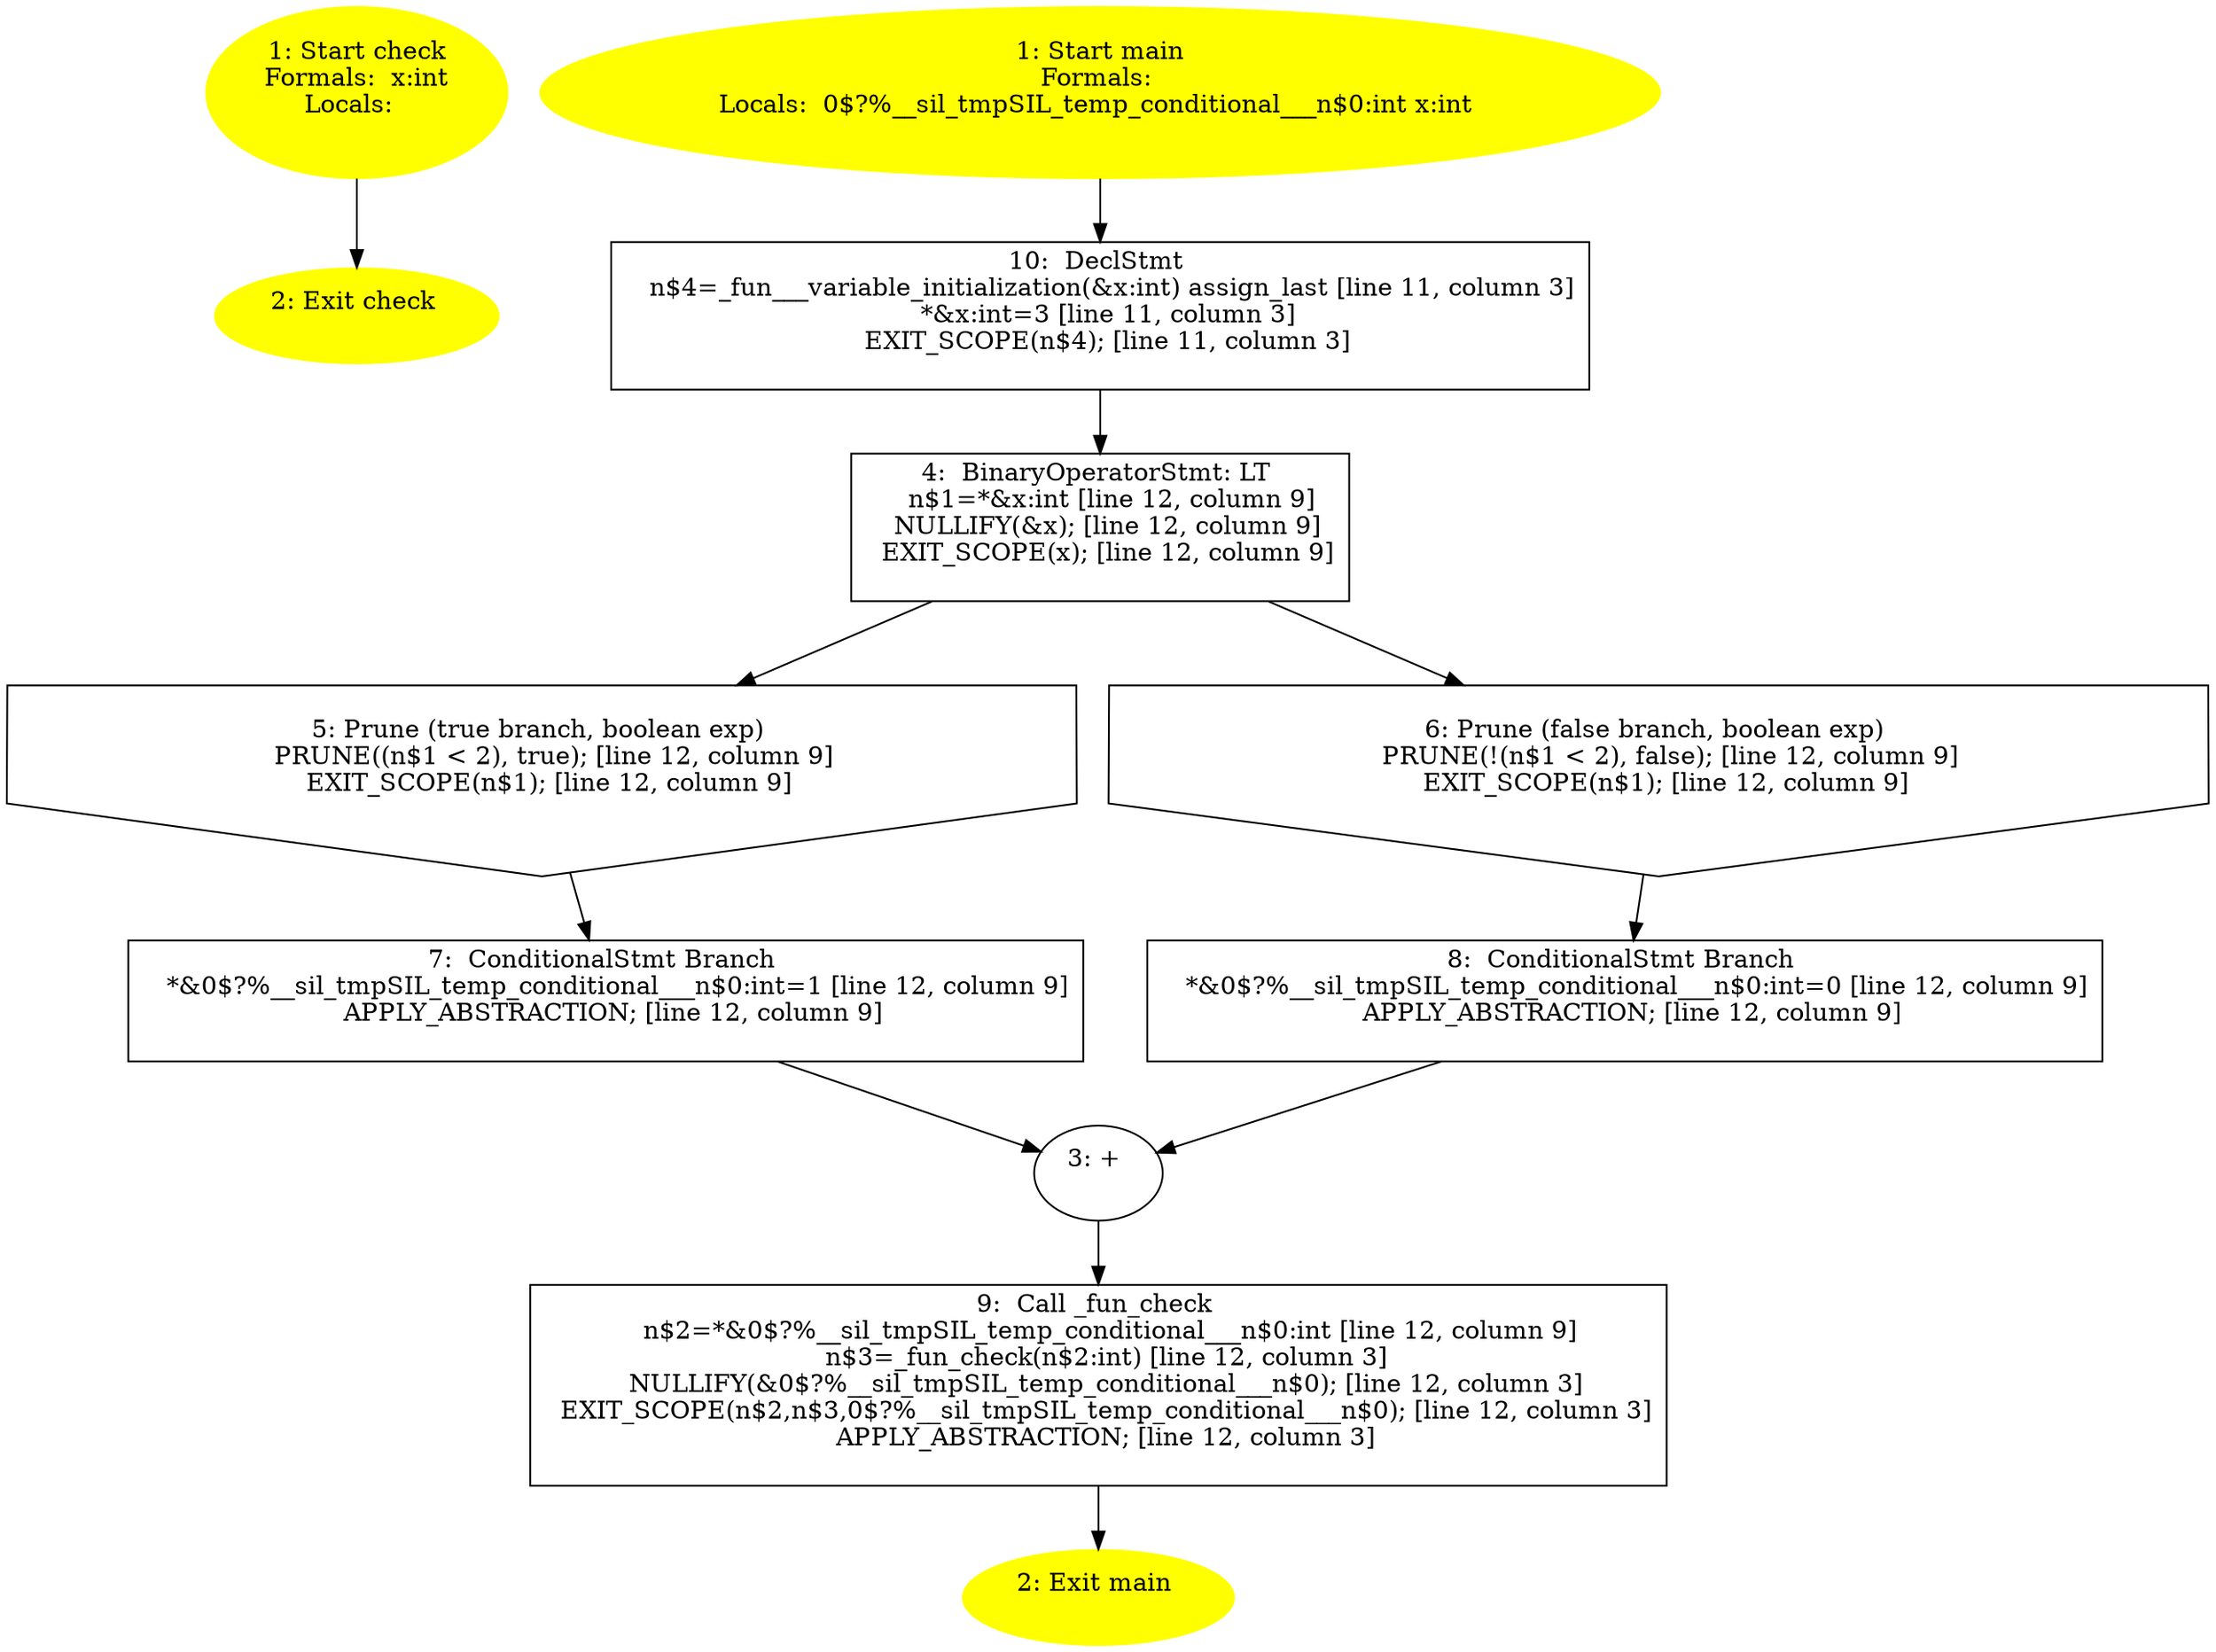 /* @generated */
digraph cfg {
"check.0ba4439ee9a46d9d9f14c60f88f45f87_1" [label="1: Start check\nFormals:  x:int\nLocals:  \n  " color=yellow style=filled]
	

	 "check.0ba4439ee9a46d9d9f14c60f88f45f87_1" -> "check.0ba4439ee9a46d9d9f14c60f88f45f87_2" ;
"check.0ba4439ee9a46d9d9f14c60f88f45f87_2" [label="2: Exit check \n  " color=yellow style=filled]
	

"main.fad58de7366495db4650cfefac2fcd61_1" [label="1: Start main\nFormals: \nLocals:  0$?%__sil_tmpSIL_temp_conditional___n$0:int x:int \n  " color=yellow style=filled]
	

	 "main.fad58de7366495db4650cfefac2fcd61_1" -> "main.fad58de7366495db4650cfefac2fcd61_10" ;
"main.fad58de7366495db4650cfefac2fcd61_2" [label="2: Exit main \n  " color=yellow style=filled]
	

"main.fad58de7366495db4650cfefac2fcd61_3" [label="3: + \n  " ]
	

	 "main.fad58de7366495db4650cfefac2fcd61_3" -> "main.fad58de7366495db4650cfefac2fcd61_9" ;
"main.fad58de7366495db4650cfefac2fcd61_4" [label="4:  BinaryOperatorStmt: LT \n   n$1=*&x:int [line 12, column 9]\n  NULLIFY(&x); [line 12, column 9]\n  EXIT_SCOPE(x); [line 12, column 9]\n " shape="box"]
	

	 "main.fad58de7366495db4650cfefac2fcd61_4" -> "main.fad58de7366495db4650cfefac2fcd61_5" ;
	 "main.fad58de7366495db4650cfefac2fcd61_4" -> "main.fad58de7366495db4650cfefac2fcd61_6" ;
"main.fad58de7366495db4650cfefac2fcd61_5" [label="5: Prune (true branch, boolean exp) \n   PRUNE((n$1 < 2), true); [line 12, column 9]\n  EXIT_SCOPE(n$1); [line 12, column 9]\n " shape="invhouse"]
	

	 "main.fad58de7366495db4650cfefac2fcd61_5" -> "main.fad58de7366495db4650cfefac2fcd61_7" ;
"main.fad58de7366495db4650cfefac2fcd61_6" [label="6: Prune (false branch, boolean exp) \n   PRUNE(!(n$1 < 2), false); [line 12, column 9]\n  EXIT_SCOPE(n$1); [line 12, column 9]\n " shape="invhouse"]
	

	 "main.fad58de7366495db4650cfefac2fcd61_6" -> "main.fad58de7366495db4650cfefac2fcd61_8" ;
"main.fad58de7366495db4650cfefac2fcd61_7" [label="7:  ConditionalStmt Branch \n   *&0$?%__sil_tmpSIL_temp_conditional___n$0:int=1 [line 12, column 9]\n  APPLY_ABSTRACTION; [line 12, column 9]\n " shape="box"]
	

	 "main.fad58de7366495db4650cfefac2fcd61_7" -> "main.fad58de7366495db4650cfefac2fcd61_3" ;
"main.fad58de7366495db4650cfefac2fcd61_8" [label="8:  ConditionalStmt Branch \n   *&0$?%__sil_tmpSIL_temp_conditional___n$0:int=0 [line 12, column 9]\n  APPLY_ABSTRACTION; [line 12, column 9]\n " shape="box"]
	

	 "main.fad58de7366495db4650cfefac2fcd61_8" -> "main.fad58de7366495db4650cfefac2fcd61_3" ;
"main.fad58de7366495db4650cfefac2fcd61_9" [label="9:  Call _fun_check \n   n$2=*&0$?%__sil_tmpSIL_temp_conditional___n$0:int [line 12, column 9]\n  n$3=_fun_check(n$2:int) [line 12, column 3]\n  NULLIFY(&0$?%__sil_tmpSIL_temp_conditional___n$0); [line 12, column 3]\n  EXIT_SCOPE(n$2,n$3,0$?%__sil_tmpSIL_temp_conditional___n$0); [line 12, column 3]\n  APPLY_ABSTRACTION; [line 12, column 3]\n " shape="box"]
	

	 "main.fad58de7366495db4650cfefac2fcd61_9" -> "main.fad58de7366495db4650cfefac2fcd61_2" ;
"main.fad58de7366495db4650cfefac2fcd61_10" [label="10:  DeclStmt \n   n$4=_fun___variable_initialization(&x:int) assign_last [line 11, column 3]\n  *&x:int=3 [line 11, column 3]\n  EXIT_SCOPE(n$4); [line 11, column 3]\n " shape="box"]
	

	 "main.fad58de7366495db4650cfefac2fcd61_10" -> "main.fad58de7366495db4650cfefac2fcd61_4" ;
}
